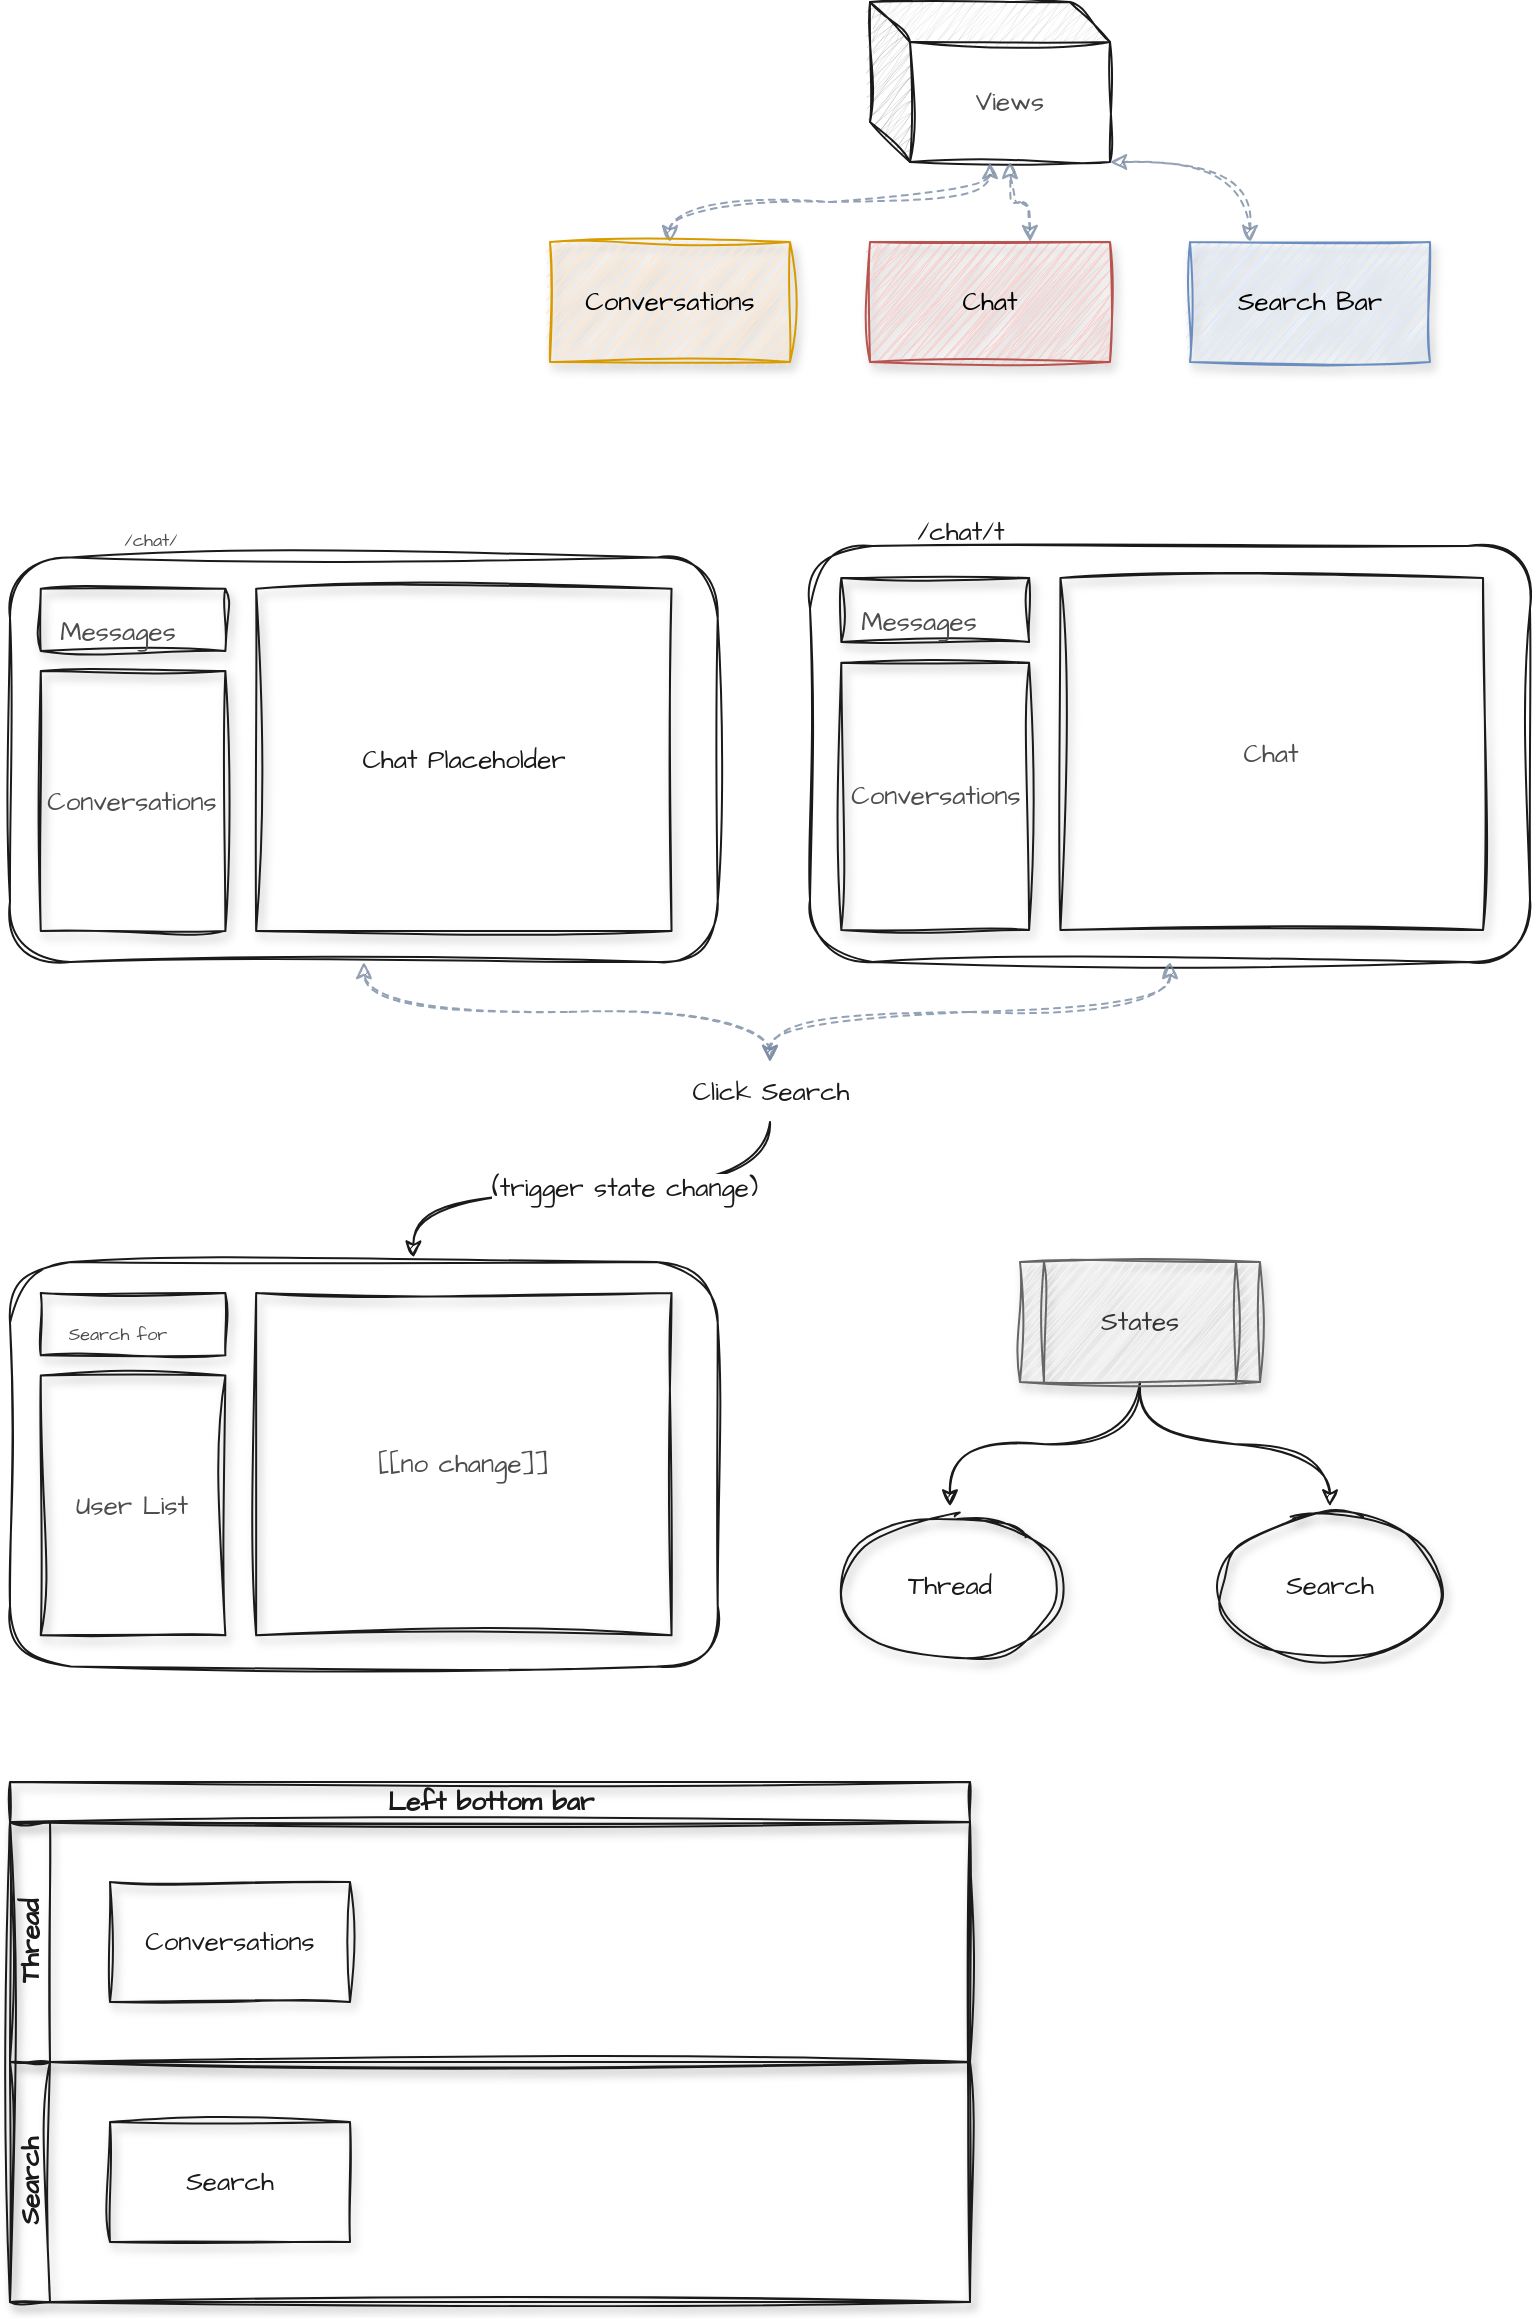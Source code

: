 <mxfile version="20.6.0" type="github">
  <diagram id="wtMj7vI80yQPvqa93BeU" name="Strona-1">
    <mxGraphModel dx="2357" dy="649" grid="1" gridSize="10" guides="1" tooltips="1" connect="1" arrows="1" fold="1" page="1" pageScale="1" pageWidth="1169" pageHeight="827" math="0" shadow="0">
      <root>
        <mxCell id="0" />
        <mxCell id="1" parent="0" />
        <mxCell id="JxuWsWS6-s0mUiU3lW4O-2" value="Views" style="shape=cube;whiteSpace=wrap;html=1;boundedLbl=1;backgroundOutline=1;darkOpacity=0.05;darkOpacity2=0.1;rounded=1;shadow=0;glass=1;sketch=1;hachureGap=4;jiggle=2;fillStyle=zigzag;strokeColor=#1A1A1A;fontFamily=Architects Daughter;fontSource=https%3A%2F%2Ffonts.googleapis.com%2Fcss%3Ffamily%3DArchitects%2BDaughter;fontSize=13;fontColor=#4D4D4D;fillColor=none;" vertex="1" parent="1">
          <mxGeometry x="390" y="90" width="120" height="80" as="geometry" />
        </mxCell>
        <mxCell id="JxuWsWS6-s0mUiU3lW4O-8" style="edgeStyle=orthogonalEdgeStyle;curved=1;sketch=1;hachureGap=4;jiggle=2;orthogonalLoop=1;jettySize=auto;html=1;exitX=0.5;exitY=0;exitDx=0;exitDy=0;dashed=1;strokeColor=#788AA3;fontFamily=Architects Daughter;fontSource=https%3A%2F%2Ffonts.googleapis.com%2Fcss%3Ffamily%3DArchitects%2BDaughter;fontSize=13;fontColor=#4D4D4D;startArrow=classic;startFill=1;endArrow=classic;endFill=1;fillColor=#B2C9AB;opacity=80;" edge="1" parent="1" source="JxuWsWS6-s0mUiU3lW4O-3" target="JxuWsWS6-s0mUiU3lW4O-2">
          <mxGeometry relative="1" as="geometry" />
        </mxCell>
        <mxCell id="JxuWsWS6-s0mUiU3lW4O-3" value="Conversations" style="whiteSpace=wrap;html=1;fontSize=13;fontFamily=Architects Daughter;fillColor=#ffe6cc;strokeColor=#d79b00;rounded=0;shadow=1;glass=0;sketch=1;hachureGap=4;jiggle=2;fillStyle=zigzag;fontSource=https%3A%2F%2Ffonts.googleapis.com%2Fcss%3Ffamily%3DArchitects%2BDaughter;" vertex="1" parent="1">
          <mxGeometry x="230" y="210" width="120" height="60" as="geometry" />
        </mxCell>
        <mxCell id="JxuWsWS6-s0mUiU3lW4O-9" style="edgeStyle=orthogonalEdgeStyle;curved=1;sketch=1;hachureGap=4;jiggle=2;orthogonalLoop=1;jettySize=auto;html=1;entryX=0;entryY=0;entryDx=70;entryDy=80;entryPerimeter=0;dashed=1;strokeColor=#788AA3;fontFamily=Architects Daughter;fontSource=https%3A%2F%2Ffonts.googleapis.com%2Fcss%3Ffamily%3DArchitects%2BDaughter;fontSize=13;fontColor=#4D4D4D;startArrow=classic;startFill=1;endArrow=classic;endFill=1;fillColor=#B2C9AB;opacity=80;" edge="1" parent="1" source="JxuWsWS6-s0mUiU3lW4O-4" target="JxuWsWS6-s0mUiU3lW4O-2">
          <mxGeometry relative="1" as="geometry">
            <Array as="points">
              <mxPoint x="470" y="190" />
              <mxPoint x="460" y="190" />
            </Array>
          </mxGeometry>
        </mxCell>
        <mxCell id="JxuWsWS6-s0mUiU3lW4O-4" value="Chat" style="whiteSpace=wrap;html=1;fontSize=13;fontFamily=Architects Daughter;fillColor=#f8cecc;strokeColor=#b85450;rounded=0;shadow=1;glass=0;sketch=1;hachureGap=4;jiggle=2;fillStyle=zigzag;fontSource=https%3A%2F%2Ffonts.googleapis.com%2Fcss%3Ffamily%3DArchitects%2BDaughter;" vertex="1" parent="1">
          <mxGeometry x="390" y="210" width="120" height="60" as="geometry" />
        </mxCell>
        <mxCell id="JxuWsWS6-s0mUiU3lW4O-10" style="edgeStyle=orthogonalEdgeStyle;curved=1;sketch=1;hachureGap=4;jiggle=2;orthogonalLoop=1;jettySize=auto;html=1;entryX=1;entryY=1;entryDx=0;entryDy=0;entryPerimeter=0;dashed=1;strokeColor=#788AA3;fontFamily=Architects Daughter;fontSource=https%3A%2F%2Ffonts.googleapis.com%2Fcss%3Ffamily%3DArchitects%2BDaughter;fontSize=13;fontColor=#4D4D4D;startArrow=classic;startFill=1;endArrow=classic;endFill=1;fillColor=#B2C9AB;opacity=80;" edge="1" parent="1" source="JxuWsWS6-s0mUiU3lW4O-5" target="JxuWsWS6-s0mUiU3lW4O-2">
          <mxGeometry relative="1" as="geometry">
            <Array as="points">
              <mxPoint x="580" y="170" />
            </Array>
          </mxGeometry>
        </mxCell>
        <mxCell id="JxuWsWS6-s0mUiU3lW4O-5" value="Search Bar" style="whiteSpace=wrap;html=1;fontSize=13;fontFamily=Architects Daughter;fillColor=#dae8fc;strokeColor=#6c8ebf;rounded=0;shadow=1;glass=0;sketch=1;hachureGap=4;jiggle=2;fillStyle=zigzag;fontSource=https%3A%2F%2Ffonts.googleapis.com%2Fcss%3Ffamily%3DArchitects%2BDaughter;" vertex="1" parent="1">
          <mxGeometry x="550" y="210" width="120" height="60" as="geometry" />
        </mxCell>
        <mxCell id="JxuWsWS6-s0mUiU3lW4O-20" value="" style="group" vertex="1" connectable="0" parent="1">
          <mxGeometry x="-40" y="360" width="400" height="210" as="geometry" />
        </mxCell>
        <mxCell id="JxuWsWS6-s0mUiU3lW4O-13" value="" style="whiteSpace=wrap;html=1;rounded=1;shadow=0;glass=1;sketch=1;hachureGap=4;jiggle=2;fillStyle=zigzag;strokeColor=#1A1A1A;fontFamily=Architects Daughter;fontSource=https%3A%2F%2Ffonts.googleapis.com%2Fcss%3Ffamily%3DArchitects%2BDaughter;fontSize=13;fontColor=#4D4D4D;fillColor=none;" vertex="1" parent="JxuWsWS6-s0mUiU3lW4O-20">
          <mxGeometry y="7.778" width="353.846" height="202.222" as="geometry" />
        </mxCell>
        <mxCell id="JxuWsWS6-s0mUiU3lW4O-15" value="&lt;font color=&quot;#1A1A1A&quot;&gt;Chat Placeholder&lt;/font&gt;" style="rounded=0;whiteSpace=wrap;html=1;shadow=1;glass=0;sketch=1;hachureGap=4;jiggle=2;fillStyle=zigzag;strokeColor=#1A1A1A;fontFamily=Architects Daughter;fontSource=https%3A%2F%2Ffonts.googleapis.com%2Fcss%3Ffamily%3DArchitects%2BDaughter;fontSize=13;fontColor=#4D4D4D;fillColor=none;" vertex="1" parent="JxuWsWS6-s0mUiU3lW4O-20">
          <mxGeometry x="123.077" y="23.333" width="207.692" height="171.111" as="geometry" />
        </mxCell>
        <mxCell id="JxuWsWS6-s0mUiU3lW4O-16" value="Conversations" style="rounded=0;whiteSpace=wrap;html=1;shadow=1;glass=0;sketch=1;hachureGap=4;jiggle=2;fillStyle=zigzag;strokeColor=#1A1A1A;fontFamily=Architects Daughter;fontSource=https%3A%2F%2Ffonts.googleapis.com%2Fcss%3Ffamily%3DArchitects%2BDaughter;fontSize=13;fontColor=#4D4D4D;fillColor=none;" vertex="1" parent="JxuWsWS6-s0mUiU3lW4O-20">
          <mxGeometry x="15.385" y="64.556" width="92.308" height="129.889" as="geometry" />
        </mxCell>
        <mxCell id="JxuWsWS6-s0mUiU3lW4O-48" value="" style="group" vertex="1" connectable="0" parent="JxuWsWS6-s0mUiU3lW4O-20">
          <mxGeometry x="15.385" y="23.333" width="92.308" height="31.111" as="geometry" />
        </mxCell>
        <mxCell id="JxuWsWS6-s0mUiU3lW4O-17" value="" style="rounded=0;whiteSpace=wrap;html=1;shadow=1;glass=0;sketch=1;hachureGap=4;jiggle=2;fillStyle=zigzag;strokeColor=#1A1A1A;fontFamily=Architects Daughter;fontSource=https%3A%2F%2Ffonts.googleapis.com%2Fcss%3Ffamily%3DArchitects%2BDaughter;fontSize=13;fontColor=#4D4D4D;fillColor=none;" vertex="1" parent="JxuWsWS6-s0mUiU3lW4O-48">
          <mxGeometry width="92.308" height="31.111" as="geometry" />
        </mxCell>
        <mxCell id="JxuWsWS6-s0mUiU3lW4O-44" value="" style="shape=image;verticalLabelPosition=bottom;labelBackgroundColor=default;verticalAlign=top;aspect=fixed;imageAspect=0;image=https://cdn-icons-png.flaticon.com/512/3917/3917754.png;" vertex="1" parent="JxuWsWS6-s0mUiU3lW4O-48">
          <mxGeometry x="76.923" y="5.833" width="5.833" height="5.833" as="geometry" />
        </mxCell>
        <mxCell id="JxuWsWS6-s0mUiU3lW4O-45" value="&lt;font style=&quot;font-size: 13px;&quot;&gt;Messages&lt;/font&gt;" style="text;html=1;strokeColor=none;fillColor=none;align=center;verticalAlign=middle;whiteSpace=wrap;rounded=0;shadow=1;glass=0;sketch=1;hachureGap=4;jiggle=2;fillStyle=zigzag;fontFamily=Architects Daughter;fontSource=https%3A%2F%2Ffonts.googleapis.com%2Fcss%3Ffamily%3DArchitects%2BDaughter;fontSize=9;fontColor=#4D4D4D;" vertex="1" parent="JxuWsWS6-s0mUiU3lW4O-48">
          <mxGeometry x="7.692" y="11.667" width="61.538" height="19.442" as="geometry" />
        </mxCell>
        <mxCell id="JxuWsWS6-s0mUiU3lW4O-22" value="/chat/" style="text;html=1;align=center;verticalAlign=middle;resizable=0;points=[];autosize=1;strokeColor=none;fillColor=none;fontSize=9;fontFamily=Architects Daughter;fontColor=#4D4D4D;sketch=1;hachureGap=4;jiggle=2;fontSource=https%3A%2F%2Ffonts.googleapis.com%2Fcss%3Ffamily%3DArchitects%2BDaughter;" vertex="1" parent="1">
          <mxGeometry x="5" y="350" width="50" height="20" as="geometry" />
        </mxCell>
        <mxCell id="JxuWsWS6-s0mUiU3lW4O-53" value="" style="group" vertex="1" connectable="0" parent="1">
          <mxGeometry x="360" y="350" width="360" height="220" as="geometry" />
        </mxCell>
        <mxCell id="JxuWsWS6-s0mUiU3lW4O-23" value="" style="whiteSpace=wrap;html=1;rounded=1;shadow=0;glass=1;sketch=1;hachureGap=4;jiggle=2;fillStyle=zigzag;strokeColor=#1A1A1A;fontFamily=Architects Daughter;fontSource=https%3A%2F%2Ffonts.googleapis.com%2Fcss%3Ffamily%3DArchitects%2BDaughter;fontSize=13;fontColor=#4D4D4D;fillColor=none;" vertex="1" parent="JxuWsWS6-s0mUiU3lW4O-53">
          <mxGeometry y="12.002" width="360" height="207.998" as="geometry" />
        </mxCell>
        <mxCell id="JxuWsWS6-s0mUiU3lW4O-24" value="Chat" style="rounded=0;whiteSpace=wrap;html=1;shadow=1;glass=0;sketch=1;hachureGap=4;jiggle=2;fillStyle=zigzag;strokeColor=#1A1A1A;fontFamily=Architects Daughter;fontSource=https%3A%2F%2Ffonts.googleapis.com%2Fcss%3Ffamily%3DArchitects%2BDaughter;fontSize=13;fontColor=#4D4D4D;fillColor=none;" vertex="1" parent="JxuWsWS6-s0mUiU3lW4O-53">
          <mxGeometry x="125.217" y="28.002" width="211.304" height="175.998" as="geometry" />
        </mxCell>
        <mxCell id="JxuWsWS6-s0mUiU3lW4O-25" value="Conversations" style="rounded=0;whiteSpace=wrap;html=1;shadow=1;glass=0;sketch=1;hachureGap=4;jiggle=2;fillStyle=zigzag;strokeColor=#1A1A1A;fontFamily=Architects Daughter;fontSource=https%3A%2F%2Ffonts.googleapis.com%2Fcss%3Ffamily%3DArchitects%2BDaughter;fontSize=13;fontColor=#4D4D4D;fillColor=none;" vertex="1" parent="JxuWsWS6-s0mUiU3lW4O-53">
          <mxGeometry x="15.652" y="70.401" width="93.913" height="133.599" as="geometry" />
        </mxCell>
        <mxCell id="JxuWsWS6-s0mUiU3lW4O-49" value="" style="group" vertex="1" connectable="0" parent="JxuWsWS6-s0mUiU3lW4O-53">
          <mxGeometry x="15.652" y="28.002" width="93.913" height="32.0" as="geometry" />
        </mxCell>
        <mxCell id="JxuWsWS6-s0mUiU3lW4O-50" value="" style="rounded=0;whiteSpace=wrap;html=1;shadow=1;glass=0;sketch=1;hachureGap=4;jiggle=2;fillStyle=zigzag;strokeColor=#1A1A1A;fontFamily=Architects Daughter;fontSource=https%3A%2F%2Ffonts.googleapis.com%2Fcss%3Ffamily%3DArchitects%2BDaughter;fontSize=13;fontColor=#4D4D4D;fillColor=none;" vertex="1" parent="JxuWsWS6-s0mUiU3lW4O-49">
          <mxGeometry width="93.913" height="32.0" as="geometry" />
        </mxCell>
        <mxCell id="JxuWsWS6-s0mUiU3lW4O-51" value="" style="shape=image;verticalLabelPosition=bottom;labelBackgroundColor=default;verticalAlign=top;aspect=fixed;imageAspect=0;image=https://cdn-icons-png.flaticon.com/512/3917/3917754.png;" vertex="1" parent="JxuWsWS6-s0mUiU3lW4O-49">
          <mxGeometry x="78.261" y="6.0" width="6.0" height="6.0" as="geometry" />
        </mxCell>
        <mxCell id="JxuWsWS6-s0mUiU3lW4O-52" value="&lt;font style=&quot;font-size: 13px;&quot;&gt;Messages&lt;/font&gt;" style="text;html=1;strokeColor=none;fillColor=none;align=center;verticalAlign=middle;whiteSpace=wrap;rounded=0;shadow=1;glass=0;sketch=1;hachureGap=4;jiggle=2;fillStyle=zigzag;fontFamily=Architects Daughter;fontSource=https%3A%2F%2Ffonts.googleapis.com%2Fcss%3Ffamily%3DArchitects%2BDaughter;fontSize=9;fontColor=#4D4D4D;" vertex="1" parent="JxuWsWS6-s0mUiU3lW4O-49">
          <mxGeometry x="7.826" y="12.0" width="62.609" height="19.998" as="geometry" />
        </mxCell>
        <mxCell id="JxuWsWS6-s0mUiU3lW4O-54" value="&lt;font color=&quot;#1A1A1A&quot;&gt;/chat/t&lt;/font&gt;" style="text;html=1;align=center;verticalAlign=middle;resizable=0;points=[];autosize=1;strokeColor=none;fillColor=none;fontSize=13;fontFamily=Architects Daughter;fontColor=#FFB570;sketch=1;hachureGap=4;jiggle=2;fontSource=https%3A%2F%2Ffonts.googleapis.com%2Fcss%3Ffamily%3DArchitects%2BDaughter;" vertex="1" parent="JxuWsWS6-s0mUiU3lW4O-53">
          <mxGeometry x="39.57" y="-10" width="70" height="30" as="geometry" />
        </mxCell>
        <mxCell id="JxuWsWS6-s0mUiU3lW4O-56" style="edgeStyle=orthogonalEdgeStyle;curved=1;sketch=1;hachureGap=4;jiggle=2;orthogonalLoop=1;jettySize=auto;html=1;entryX=0.5;entryY=1;entryDx=0;entryDy=0;dashed=1;strokeColor=#788AA3;fontFamily=Architects Daughter;fontSource=https%3A%2F%2Ffonts.googleapis.com%2Fcss%3Ffamily%3DArchitects%2BDaughter;fontSize=13;fontColor=#1A1A1A;startArrow=classic;startFill=1;endArrow=classic;endFill=1;fillColor=#B2C9AB;opacity=80;" edge="1" parent="1" source="JxuWsWS6-s0mUiU3lW4O-55" target="JxuWsWS6-s0mUiU3lW4O-13">
          <mxGeometry relative="1" as="geometry" />
        </mxCell>
        <mxCell id="JxuWsWS6-s0mUiU3lW4O-57" style="edgeStyle=orthogonalEdgeStyle;curved=1;sketch=1;hachureGap=4;jiggle=2;orthogonalLoop=1;jettySize=auto;html=1;entryX=0.5;entryY=1;entryDx=0;entryDy=0;dashed=1;strokeColor=#788AA3;fontFamily=Architects Daughter;fontSource=https%3A%2F%2Ffonts.googleapis.com%2Fcss%3Ffamily%3DArchitects%2BDaughter;fontSize=13;fontColor=#1A1A1A;startArrow=classic;startFill=1;endArrow=classic;endFill=1;fillColor=#B2C9AB;opacity=80;" edge="1" parent="1" source="JxuWsWS6-s0mUiU3lW4O-55" target="JxuWsWS6-s0mUiU3lW4O-23">
          <mxGeometry relative="1" as="geometry" />
        </mxCell>
        <mxCell id="JxuWsWS6-s0mUiU3lW4O-70" style="edgeStyle=orthogonalEdgeStyle;curved=1;sketch=1;hachureGap=4;jiggle=2;orthogonalLoop=1;jettySize=auto;html=1;entryX=0.57;entryY=-0.011;entryDx=0;entryDy=0;entryPerimeter=0;strokeColor=#1A1A1A;fontFamily=Architects Daughter;fontSource=https%3A%2F%2Ffonts.googleapis.com%2Fcss%3Ffamily%3DArchitects%2BDaughter;fontSize=13;fontColor=#1A1A1A;startArrow=none;startFill=0;endArrow=classic;endFill=1;fillColor=#B2C9AB;" edge="1" parent="1" source="JxuWsWS6-s0mUiU3lW4O-55" target="JxuWsWS6-s0mUiU3lW4O-59">
          <mxGeometry relative="1" as="geometry" />
        </mxCell>
        <mxCell id="JxuWsWS6-s0mUiU3lW4O-74" value="(trigger state change)" style="edgeLabel;html=1;align=center;verticalAlign=middle;resizable=0;points=[];fontSize=13;fontFamily=Architects Daughter;fontColor=#1A1A1A;" vertex="1" connectable="0" parent="JxuWsWS6-s0mUiU3lW4O-70">
          <mxGeometry x="-0.12" y="-2" relative="1" as="geometry">
            <mxPoint as="offset" />
          </mxGeometry>
        </mxCell>
        <mxCell id="JxuWsWS6-s0mUiU3lW4O-55" value="Click Search" style="text;html=1;align=center;verticalAlign=middle;resizable=0;points=[];autosize=1;strokeColor=none;fillColor=none;fontSize=13;fontFamily=Architects Daughter;fontColor=#1A1A1A;sketch=1;hachureGap=4;jiggle=2;fontSource=https%3A%2F%2Ffonts.googleapis.com%2Fcss%3Ffamily%3DArchitects%2BDaughter;" vertex="1" parent="1">
          <mxGeometry x="290" y="620" width="100" height="30" as="geometry" />
        </mxCell>
        <mxCell id="JxuWsWS6-s0mUiU3lW4O-58" value="" style="group" vertex="1" connectable="0" parent="1">
          <mxGeometry x="140" y="720" width="550" height="450" as="geometry" />
        </mxCell>
        <mxCell id="JxuWsWS6-s0mUiU3lW4O-73" value="" style="group" vertex="1" connectable="0" parent="JxuWsWS6-s0mUiU3lW4O-58">
          <mxGeometry x="-180" y="-0.002" width="353.846" height="202.222" as="geometry" />
        </mxCell>
        <mxCell id="JxuWsWS6-s0mUiU3lW4O-59" value="" style="whiteSpace=wrap;html=1;rounded=1;shadow=0;glass=1;sketch=1;hachureGap=4;jiggle=2;fillStyle=zigzag;strokeColor=#1A1A1A;fontFamily=Architects Daughter;fontSource=https%3A%2F%2Ffonts.googleapis.com%2Fcss%3Ffamily%3DArchitects%2BDaughter;fontSize=13;fontColor=#4D4D4D;fillColor=none;" vertex="1" parent="JxuWsWS6-s0mUiU3lW4O-73">
          <mxGeometry width="353.846" height="202.222" as="geometry" />
        </mxCell>
        <mxCell id="JxuWsWS6-s0mUiU3lW4O-60" value="[[no change]]" style="rounded=0;whiteSpace=wrap;html=1;shadow=1;glass=0;sketch=1;hachureGap=4;jiggle=2;fillStyle=zigzag;strokeColor=#1A1A1A;fontFamily=Architects Daughter;fontSource=https%3A%2F%2Ffonts.googleapis.com%2Fcss%3Ffamily%3DArchitects%2BDaughter;fontSize=13;fontColor=#4D4D4D;fillColor=none;" vertex="1" parent="JxuWsWS6-s0mUiU3lW4O-73">
          <mxGeometry x="123.077" y="15.556" width="207.692" height="171.111" as="geometry" />
        </mxCell>
        <mxCell id="JxuWsWS6-s0mUiU3lW4O-61" value="User List" style="rounded=0;whiteSpace=wrap;html=1;shadow=1;glass=0;sketch=1;hachureGap=4;jiggle=2;fillStyle=zigzag;strokeColor=#1A1A1A;fontFamily=Architects Daughter;fontSource=https%3A%2F%2Ffonts.googleapis.com%2Fcss%3Ffamily%3DArchitects%2BDaughter;fontSize=13;fontColor=#4D4D4D;fillColor=none;" vertex="1" parent="JxuWsWS6-s0mUiU3lW4O-73">
          <mxGeometry x="15.385" y="56.778" width="92.308" height="129.889" as="geometry" />
        </mxCell>
        <mxCell id="JxuWsWS6-s0mUiU3lW4O-62" value="" style="group" vertex="1" connectable="0" parent="JxuWsWS6-s0mUiU3lW4O-73">
          <mxGeometry x="15.385" y="15.556" width="92.308" height="31.111" as="geometry" />
        </mxCell>
        <mxCell id="JxuWsWS6-s0mUiU3lW4O-63" value="" style="rounded=0;whiteSpace=wrap;html=1;shadow=1;glass=0;sketch=1;hachureGap=4;jiggle=2;fillStyle=zigzag;strokeColor=#1A1A1A;fontFamily=Architects Daughter;fontSource=https%3A%2F%2Ffonts.googleapis.com%2Fcss%3Ffamily%3DArchitects%2BDaughter;fontSize=13;fontColor=#4D4D4D;fillColor=none;" vertex="1" parent="JxuWsWS6-s0mUiU3lW4O-62">
          <mxGeometry width="92.308" height="31.111" as="geometry" />
        </mxCell>
        <mxCell id="JxuWsWS6-s0mUiU3lW4O-64" value="" style="shape=image;verticalLabelPosition=bottom;labelBackgroundColor=default;verticalAlign=top;aspect=fixed;imageAspect=0;image=https://cdn-icons-png.flaticon.com/512/3917/3917754.png;" vertex="1" parent="JxuWsWS6-s0mUiU3lW4O-62">
          <mxGeometry x="76.923" y="5.833" width="5.833" height="5.833" as="geometry" />
        </mxCell>
        <mxCell id="JxuWsWS6-s0mUiU3lW4O-65" value="Search for" style="text;html=1;strokeColor=none;fillColor=none;align=center;verticalAlign=middle;whiteSpace=wrap;rounded=0;shadow=1;glass=0;sketch=1;hachureGap=4;jiggle=2;fillStyle=zigzag;fontFamily=Architects Daughter;fontSource=https%3A%2F%2Ffonts.googleapis.com%2Fcss%3Ffamily%3DArchitects%2BDaughter;fontSize=9;fontColor=#4D4D4D;" vertex="1" parent="JxuWsWS6-s0mUiU3lW4O-62">
          <mxGeometry x="7.692" y="11.667" width="61.538" height="19.442" as="geometry" />
        </mxCell>
        <mxCell id="JxuWsWS6-s0mUiU3lW4O-68" value="" style="shape=image;verticalLabelPosition=bottom;labelBackgroundColor=default;verticalAlign=top;aspect=fixed;imageAspect=0;image=https://thumbs.dreamstime.com/b/messaging-icon-vector-speech-bubbles-simple-style-161466013.jpg;" vertex="1" parent="JxuWsWS6-s0mUiU3lW4O-62">
          <mxGeometry x="71.46" y="5.83" width="16.76" height="16.76" as="geometry" />
        </mxCell>
        <mxCell id="JxuWsWS6-s0mUiU3lW4O-79" value="Search" style="ellipse;whiteSpace=wrap;html=1;rounded=0;shadow=1;glass=0;sketch=1;hachureGap=4;jiggle=2;fillStyle=zigzag;strokeColor=#1A1A1A;fontFamily=Architects Daughter;fontSource=https%3A%2F%2Ffonts.googleapis.com%2Fcss%3Ffamily%3DArchitects%2BDaughter;fontSize=13;fontColor=#1A1A1A;fillColor=none;" vertex="1" parent="JxuWsWS6-s0mUiU3lW4O-58">
          <mxGeometry x="420" y="122.22" width="120" height="80" as="geometry" />
        </mxCell>
        <mxCell id="JxuWsWS6-s0mUiU3lW4O-80" value="Thread" style="ellipse;whiteSpace=wrap;html=1;rounded=0;shadow=1;glass=0;sketch=1;hachureGap=4;jiggle=2;fillStyle=zigzag;strokeColor=#1A1A1A;fontFamily=Architects Daughter;fontSource=https%3A%2F%2Ffonts.googleapis.com%2Fcss%3Ffamily%3DArchitects%2BDaughter;fontSize=13;fontColor=#1A1A1A;fillColor=none;" vertex="1" parent="JxuWsWS6-s0mUiU3lW4O-58">
          <mxGeometry x="230" y="122.22" width="120" height="80" as="geometry" />
        </mxCell>
        <mxCell id="JxuWsWS6-s0mUiU3lW4O-90" style="edgeStyle=orthogonalEdgeStyle;curved=1;sketch=1;hachureGap=4;jiggle=2;orthogonalLoop=1;jettySize=auto;html=1;entryX=0.5;entryY=0;entryDx=0;entryDy=0;strokeColor=#1A1A1A;fontFamily=Architects Daughter;fontSource=https%3A%2F%2Ffonts.googleapis.com%2Fcss%3Ffamily%3DArchitects%2BDaughter;fontSize=13;fontColor=#1A1A1A;startArrow=none;startFill=0;endArrow=classic;endFill=1;fillColor=#B2C9AB;" edge="1" parent="JxuWsWS6-s0mUiU3lW4O-58" source="JxuWsWS6-s0mUiU3lW4O-75" target="JxuWsWS6-s0mUiU3lW4O-80">
          <mxGeometry relative="1" as="geometry" />
        </mxCell>
        <mxCell id="JxuWsWS6-s0mUiU3lW4O-91" style="edgeStyle=orthogonalEdgeStyle;curved=1;sketch=1;hachureGap=4;jiggle=2;orthogonalLoop=1;jettySize=auto;html=1;entryX=0.5;entryY=0;entryDx=0;entryDy=0;strokeColor=#1A1A1A;fontFamily=Architects Daughter;fontSource=https%3A%2F%2Ffonts.googleapis.com%2Fcss%3Ffamily%3DArchitects%2BDaughter;fontSize=13;fontColor=#1A1A1A;startArrow=none;startFill=0;endArrow=classic;endFill=1;fillColor=#B2C9AB;" edge="1" parent="JxuWsWS6-s0mUiU3lW4O-58" source="JxuWsWS6-s0mUiU3lW4O-75" target="JxuWsWS6-s0mUiU3lW4O-79">
          <mxGeometry relative="1" as="geometry" />
        </mxCell>
        <mxCell id="JxuWsWS6-s0mUiU3lW4O-75" value="States" style="shape=process;whiteSpace=wrap;html=1;backgroundOutline=1;rounded=0;shadow=1;glass=0;sketch=1;hachureGap=4;jiggle=2;fillStyle=zigzag;strokeColor=#666666;fontFamily=Architects Daughter;fontSource=https%3A%2F%2Ffonts.googleapis.com%2Fcss%3Ffamily%3DArchitects%2BDaughter;fontSize=13;fillColor=#f5f5f5;fontColor=#333333;" vertex="1" parent="JxuWsWS6-s0mUiU3lW4O-58">
          <mxGeometry x="325" width="120" height="60" as="geometry" />
        </mxCell>
        <mxCell id="JxuWsWS6-s0mUiU3lW4O-93" value="Left bottom bar" style="swimlane;childLayout=stackLayout;resizeParent=1;resizeParentMax=0;horizontal=1;startSize=20;horizontalStack=0;html=1;rounded=0;shadow=1;glass=0;sketch=1;hachureGap=4;jiggle=2;fillStyle=zigzag;strokeColor=#1A1A1A;fontFamily=Architects Daughter;fontSource=https%3A%2F%2Ffonts.googleapis.com%2Fcss%3Ffamily%3DArchitects%2BDaughter;fontSize=13;fontColor=#1A1A1A;fillColor=none;" vertex="1" parent="1">
          <mxGeometry x="-40" y="980" width="480" height="260" as="geometry" />
        </mxCell>
        <mxCell id="JxuWsWS6-s0mUiU3lW4O-94" value="Thread" style="swimlane;startSize=20;horizontal=0;html=1;rounded=0;shadow=1;glass=0;sketch=1;hachureGap=4;jiggle=2;fillStyle=zigzag;strokeColor=#1A1A1A;fontFamily=Architects Daughter;fontSource=https%3A%2F%2Ffonts.googleapis.com%2Fcss%3Ffamily%3DArchitects%2BDaughter;fontSize=13;fontColor=#1A1A1A;fillColor=none;" vertex="1" parent="JxuWsWS6-s0mUiU3lW4O-93">
          <mxGeometry y="20" width="480" height="120" as="geometry" />
        </mxCell>
        <mxCell id="JxuWsWS6-s0mUiU3lW4O-97" value="Conversations" style="whiteSpace=wrap;html=1;rounded=0;shadow=1;glass=0;sketch=1;hachureGap=4;jiggle=2;fillStyle=zigzag;strokeColor=#1A1A1A;fontFamily=Architects Daughter;fontSource=https%3A%2F%2Ffonts.googleapis.com%2Fcss%3Ffamily%3DArchitects%2BDaughter;fontSize=13;fontColor=#1A1A1A;fillColor=none;" vertex="1" parent="JxuWsWS6-s0mUiU3lW4O-94">
          <mxGeometry x="50" y="30" width="120" height="60" as="geometry" />
        </mxCell>
        <mxCell id="JxuWsWS6-s0mUiU3lW4O-95" value="Search" style="swimlane;startSize=20;horizontal=0;html=1;rounded=0;shadow=1;glass=0;sketch=1;hachureGap=4;jiggle=2;fillStyle=zigzag;strokeColor=#1A1A1A;fontFamily=Architects Daughter;fontSource=https%3A%2F%2Ffonts.googleapis.com%2Fcss%3Ffamily%3DArchitects%2BDaughter;fontSize=13;fontColor=#1A1A1A;fillColor=none;" vertex="1" parent="JxuWsWS6-s0mUiU3lW4O-93">
          <mxGeometry y="140" width="480" height="120" as="geometry" />
        </mxCell>
        <mxCell id="JxuWsWS6-s0mUiU3lW4O-98" value="Search " style="whiteSpace=wrap;html=1;rounded=0;shadow=1;glass=0;sketch=1;hachureGap=4;jiggle=2;fillStyle=zigzag;strokeColor=#1A1A1A;fontFamily=Architects Daughter;fontSource=https%3A%2F%2Ffonts.googleapis.com%2Fcss%3Ffamily%3DArchitects%2BDaughter;fontSize=13;fontColor=#1A1A1A;fillColor=none;" vertex="1" parent="JxuWsWS6-s0mUiU3lW4O-95">
          <mxGeometry x="50" y="30" width="120" height="60" as="geometry" />
        </mxCell>
      </root>
    </mxGraphModel>
  </diagram>
</mxfile>
